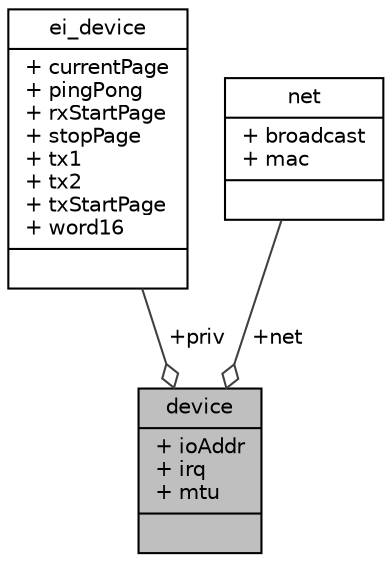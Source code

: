 digraph "device"
{
 // LATEX_PDF_SIZE
  edge [fontname="Helvetica",fontsize="10",labelfontname="Helvetica",labelfontsize="10"];
  node [fontname="Helvetica",fontsize="10",shape=record];
  Node1 [label="{device\n|+ ioAddr\l+ irq\l+ mtu\l|}",height=0.2,width=0.4,color="black", fillcolor="grey75", style="filled", fontcolor="black",tooltip=" "];
  Node2 -> Node1 [color="grey25",fontsize="10",style="solid",label=" +priv" ,arrowhead="odiamond",fontname="Helvetica"];
  Node2 [label="{ei_device\n|+ currentPage\l+ pingPong\l+ rxStartPage\l+ stopPage\l+ tx1\l+ tx2\l+ txStartPage\l+ word16\l|}",height=0.2,width=0.4,color="black", fillcolor="white", style="filled",URL="$structei__device.html",tooltip=" "];
  Node3 -> Node1 [color="grey25",fontsize="10",style="solid",label=" +net" ,arrowhead="odiamond",fontname="Helvetica"];
  Node3 [label="{net\n|+ broadcast\l+ mac\l|}",height=0.2,width=0.4,color="black", fillcolor="white", style="filled",URL="$structnet.html",tooltip=" "];
}
